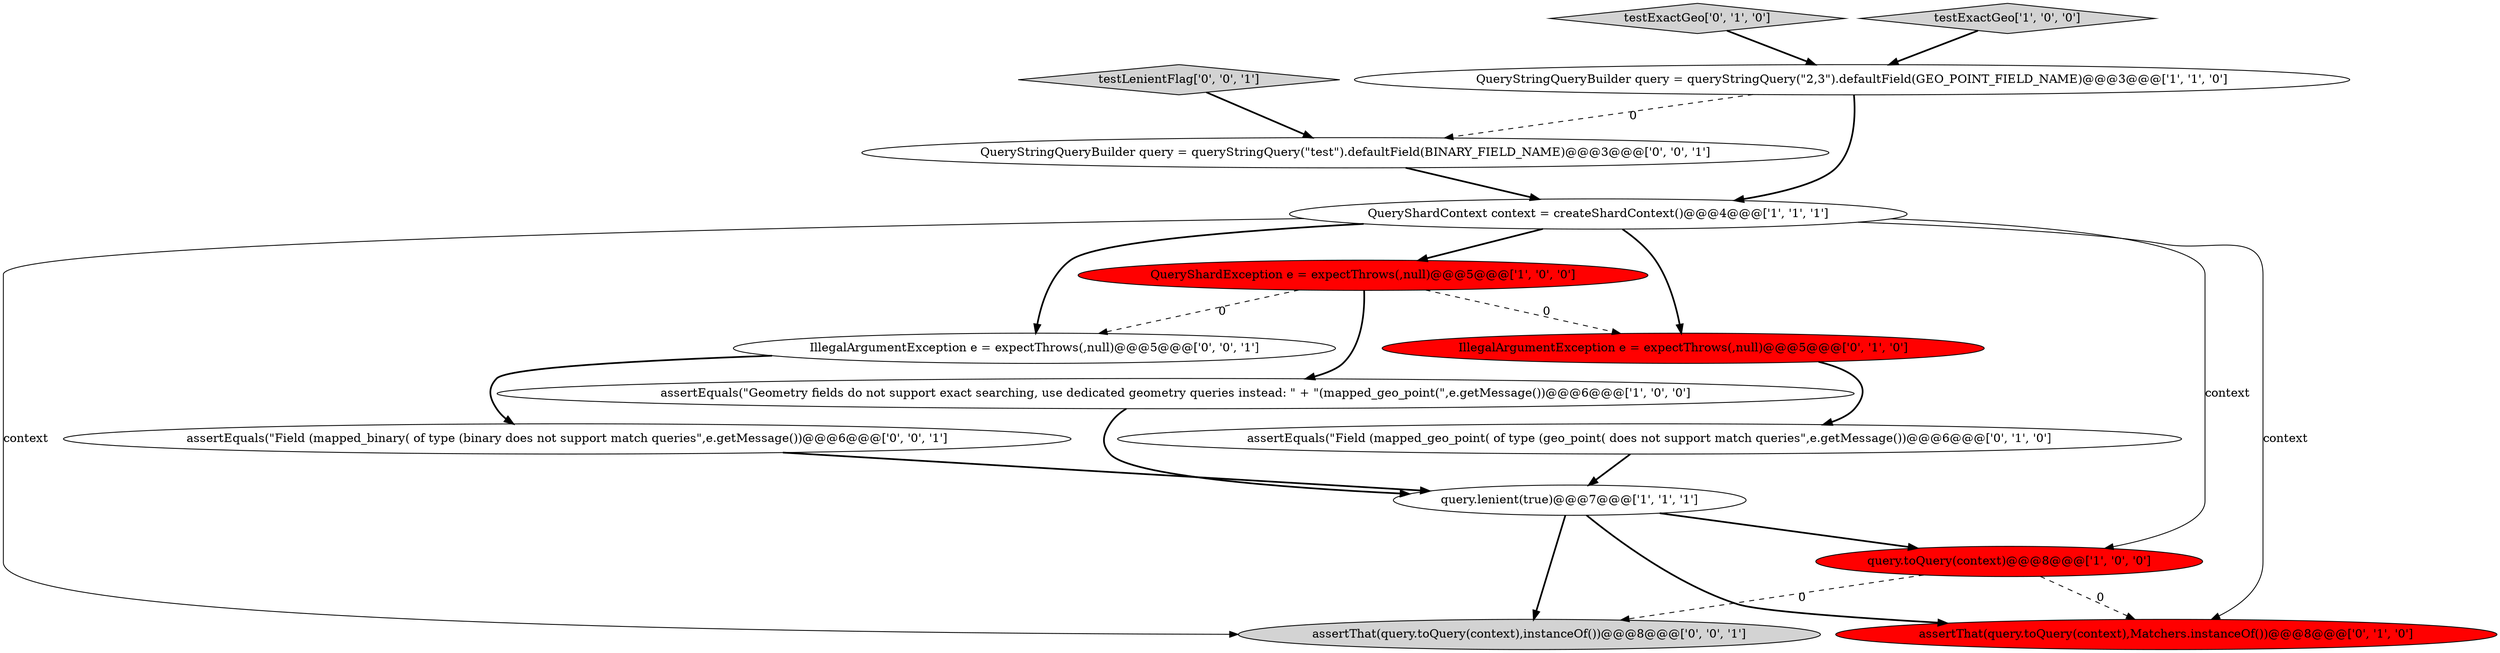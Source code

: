 digraph {
3 [style = filled, label = "assertEquals(\"Geometry fields do not support exact searching, use dedicated geometry queries instead: \" + \"(mapped_geo_point(\",e.getMessage())@@@6@@@['1', '0', '0']", fillcolor = white, shape = ellipse image = "AAA0AAABBB1BBB"];
10 [style = filled, label = "assertEquals(\"Field (mapped_geo_point( of type (geo_point( does not support match queries\",e.getMessage())@@@6@@@['0', '1', '0']", fillcolor = white, shape = ellipse image = "AAA0AAABBB2BBB"];
13 [style = filled, label = "assertThat(query.toQuery(context),instanceOf())@@@8@@@['0', '0', '1']", fillcolor = lightgray, shape = ellipse image = "AAA0AAABBB3BBB"];
15 [style = filled, label = "testLenientFlag['0', '0', '1']", fillcolor = lightgray, shape = diamond image = "AAA0AAABBB3BBB"];
14 [style = filled, label = "QueryStringQueryBuilder query = queryStringQuery(\"test\").defaultField(BINARY_FIELD_NAME)@@@3@@@['0', '0', '1']", fillcolor = white, shape = ellipse image = "AAA0AAABBB3BBB"];
11 [style = filled, label = "IllegalArgumentException e = expectThrows(,null)@@@5@@@['0', '0', '1']", fillcolor = white, shape = ellipse image = "AAA0AAABBB3BBB"];
2 [style = filled, label = "query.lenient(true)@@@7@@@['1', '1', '1']", fillcolor = white, shape = ellipse image = "AAA0AAABBB1BBB"];
5 [style = filled, label = "QueryShardContext context = createShardContext()@@@4@@@['1', '1', '1']", fillcolor = white, shape = ellipse image = "AAA0AAABBB1BBB"];
7 [style = filled, label = "testExactGeo['0', '1', '0']", fillcolor = lightgray, shape = diamond image = "AAA0AAABBB2BBB"];
6 [style = filled, label = "testExactGeo['1', '0', '0']", fillcolor = lightgray, shape = diamond image = "AAA0AAABBB1BBB"];
1 [style = filled, label = "QueryShardException e = expectThrows(,null)@@@5@@@['1', '0', '0']", fillcolor = red, shape = ellipse image = "AAA1AAABBB1BBB"];
9 [style = filled, label = "assertThat(query.toQuery(context),Matchers.instanceOf())@@@8@@@['0', '1', '0']", fillcolor = red, shape = ellipse image = "AAA1AAABBB2BBB"];
4 [style = filled, label = "query.toQuery(context)@@@8@@@['1', '0', '0']", fillcolor = red, shape = ellipse image = "AAA1AAABBB1BBB"];
12 [style = filled, label = "assertEquals(\"Field (mapped_binary( of type (binary does not support match queries\",e.getMessage())@@@6@@@['0', '0', '1']", fillcolor = white, shape = ellipse image = "AAA0AAABBB3BBB"];
8 [style = filled, label = "IllegalArgumentException e = expectThrows(,null)@@@5@@@['0', '1', '0']", fillcolor = red, shape = ellipse image = "AAA1AAABBB2BBB"];
0 [style = filled, label = "QueryStringQueryBuilder query = queryStringQuery(\"2,3\").defaultField(GEO_POINT_FIELD_NAME)@@@3@@@['1', '1', '0']", fillcolor = white, shape = ellipse image = "AAA0AAABBB1BBB"];
5->8 [style = bold, label=""];
8->10 [style = bold, label=""];
5->9 [style = solid, label="context"];
15->14 [style = bold, label=""];
1->3 [style = bold, label=""];
7->0 [style = bold, label=""];
6->0 [style = bold, label=""];
11->12 [style = bold, label=""];
2->9 [style = bold, label=""];
2->4 [style = bold, label=""];
5->13 [style = solid, label="context"];
2->13 [style = bold, label=""];
0->14 [style = dashed, label="0"];
5->1 [style = bold, label=""];
4->9 [style = dashed, label="0"];
12->2 [style = bold, label=""];
5->4 [style = solid, label="context"];
3->2 [style = bold, label=""];
1->11 [style = dashed, label="0"];
1->8 [style = dashed, label="0"];
10->2 [style = bold, label=""];
5->11 [style = bold, label=""];
4->13 [style = dashed, label="0"];
0->5 [style = bold, label=""];
14->5 [style = bold, label=""];
}
